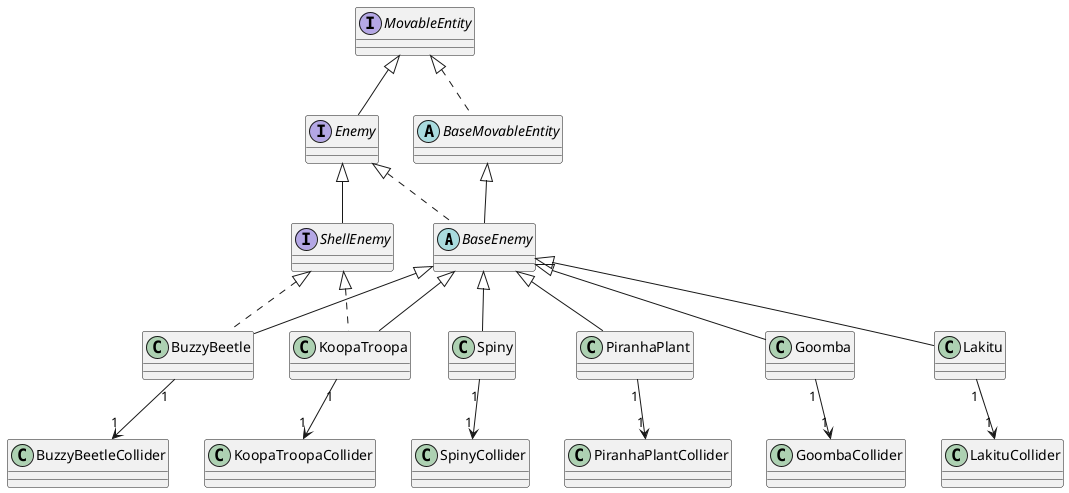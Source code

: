 @startuml

abstract BaseEnemy

abstract BaseMovableEntity
interface Enemy
interface MovableEntity
interface ShellEnemy

BaseMovableEntity .u.|> MovableEntity

Enemy -u-|> MovableEntity

BaseEnemy .u.|> Enemy
BaseEnemy -u-|> BaseMovableEntity

Goomba -u-|> BaseEnemy
Goomba "1" --> "1" GoombaCollider

ShellEnemy -u-|> Enemy

KoopaTroopa .u.|> ShellEnemy
KoopaTroopa -u-|> BaseEnemy
KoopaTroopa "1" --> "1" KoopaTroopaCollider

BuzzyBeetle .u.|> ShellEnemy
BuzzyBeetle -u-|> BaseEnemy
BuzzyBeetle "1" --> "1" BuzzyBeetleCollider

Lakitu -u-|> BaseEnemy
Lakitu "1" --> "1" LakituCollider

Spiny -u-|> BaseEnemy
Spiny "1" --> "1" SpinyCollider

PiranhaPlant -u-|> BaseEnemy
PiranhaPlant "1" --> "1" PiranhaPlantCollider

@enduml
